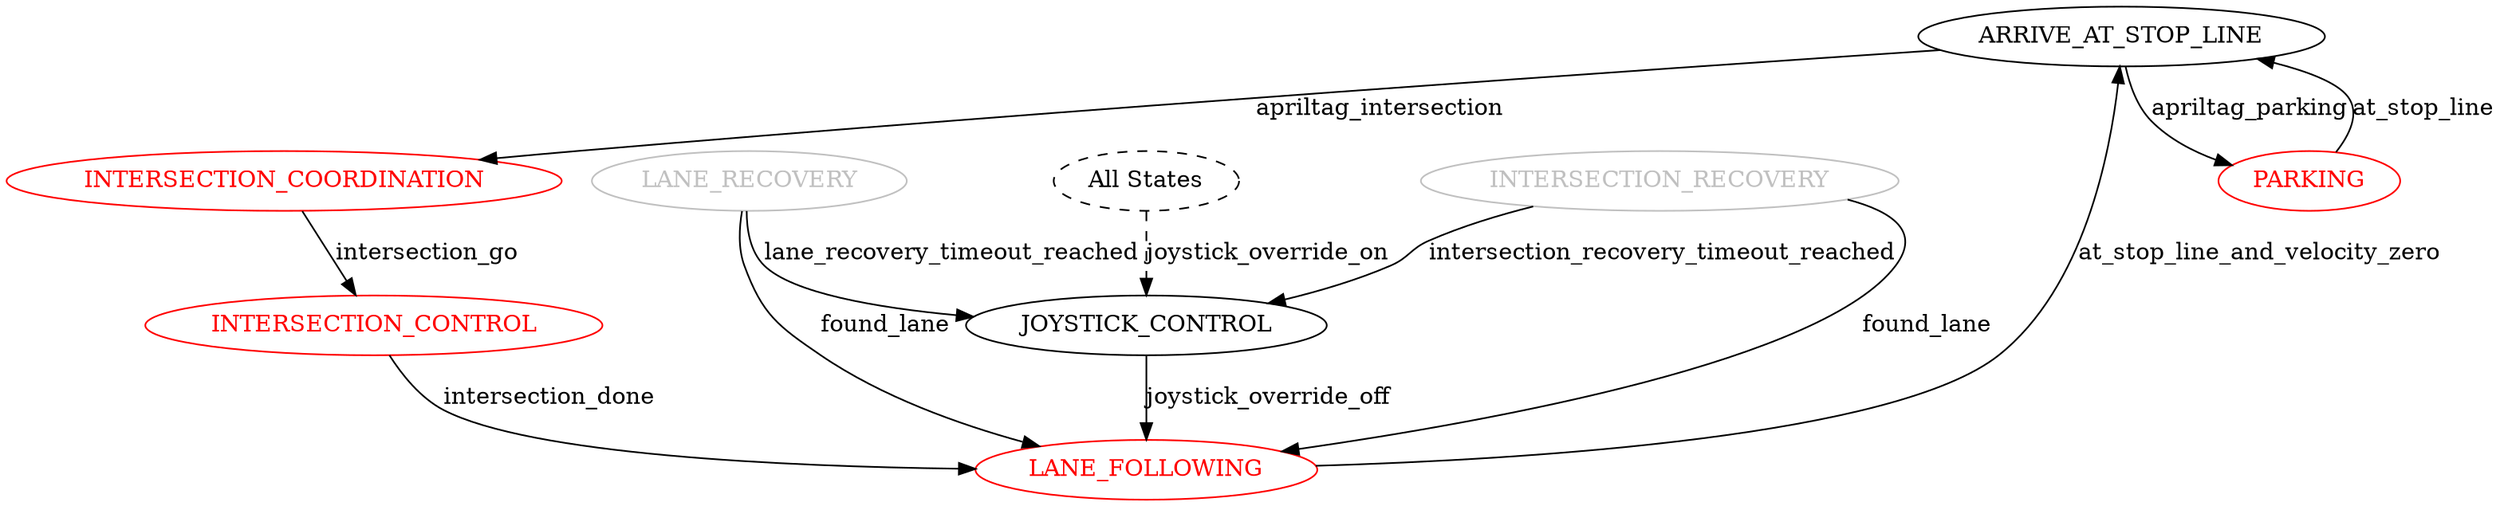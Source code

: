 // default.yaml
digraph {
	ARRIVE_AT_STOP_LINE [label=ARRIVE_AT_STOP_LINE color=black fontcolor=black]
	INTERSECTION_CONTROL [label=INTERSECTION_CONTROL color=red fontcolor=red]
	INTERSECTION_COORDINATION [label=INTERSECTION_COORDINATION color=red fontcolor=red]
	LANE_RECOVERY [label=LANE_RECOVERY color=gray fontcolor=gray]
	JOYSTICK_CONTROL [label=JOYSTICK_CONTROL color=black fontcolor=black]
	INTERSECTION_RECOVERY [label=INTERSECTION_RECOVERY color=gray fontcolor=gray]
	PARKING [label=PARKING color=red fontcolor=red]
	LANE_FOLLOWING [label=LANE_FOLLOWING color=red fontcolor=red]
	ARRIVE_AT_STOP_LINE -> INTERSECTION_COORDINATION [label=apriltag_intersection]
	ARRIVE_AT_STOP_LINE -> PARKING [label=apriltag_parking]
	INTERSECTION_CONTROL -> LANE_FOLLOWING [label=intersection_done]
	INTERSECTION_COORDINATION -> INTERSECTION_CONTROL [label=intersection_go]
	LANE_RECOVERY -> JOYSTICK_CONTROL [label=lane_recovery_timeout_reached]
	LANE_RECOVERY -> LANE_FOLLOWING [label=found_lane]
	JOYSTICK_CONTROL -> LANE_FOLLOWING [label=joystick_override_off]
	INTERSECTION_RECOVERY -> JOYSTICK_CONTROL [label=intersection_recovery_timeout_reached]
	INTERSECTION_RECOVERY -> LANE_FOLLOWING [label=found_lane]
	PARKING -> ARRIVE_AT_STOP_LINE [label=at_stop_line]
	LANE_FOLLOWING -> ARRIVE_AT_STOP_LINE [label=at_stop_line_and_velocity_zero]
	ALL_STATES [label="All States" style=dashed]
	ALL_STATES -> JOYSTICK_CONTROL [label=joystick_override_on concentrate=false style=dashed]
}